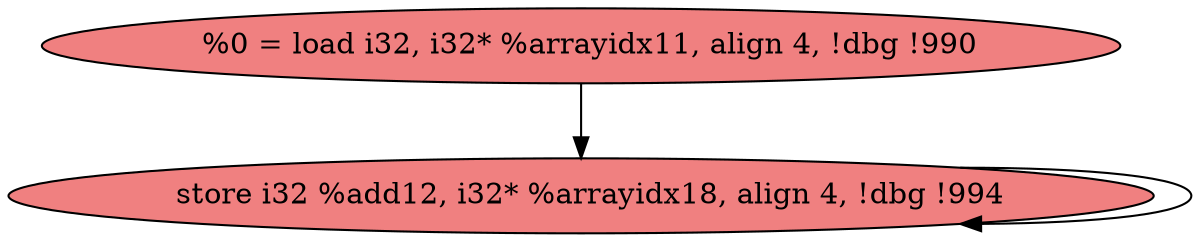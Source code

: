 
digraph G {


node1 [fillcolor=lightcoral,label="  %0 = load i32, i32* %arrayidx11, align 4, !dbg !990",shape=ellipse,style=filled ]
node0 [fillcolor=lightcoral,label="  store i32 %add12, i32* %arrayidx18, align 4, !dbg !994",shape=ellipse,style=filled ]

node1->node0 [ ]
node0->node0 [ ]


}
